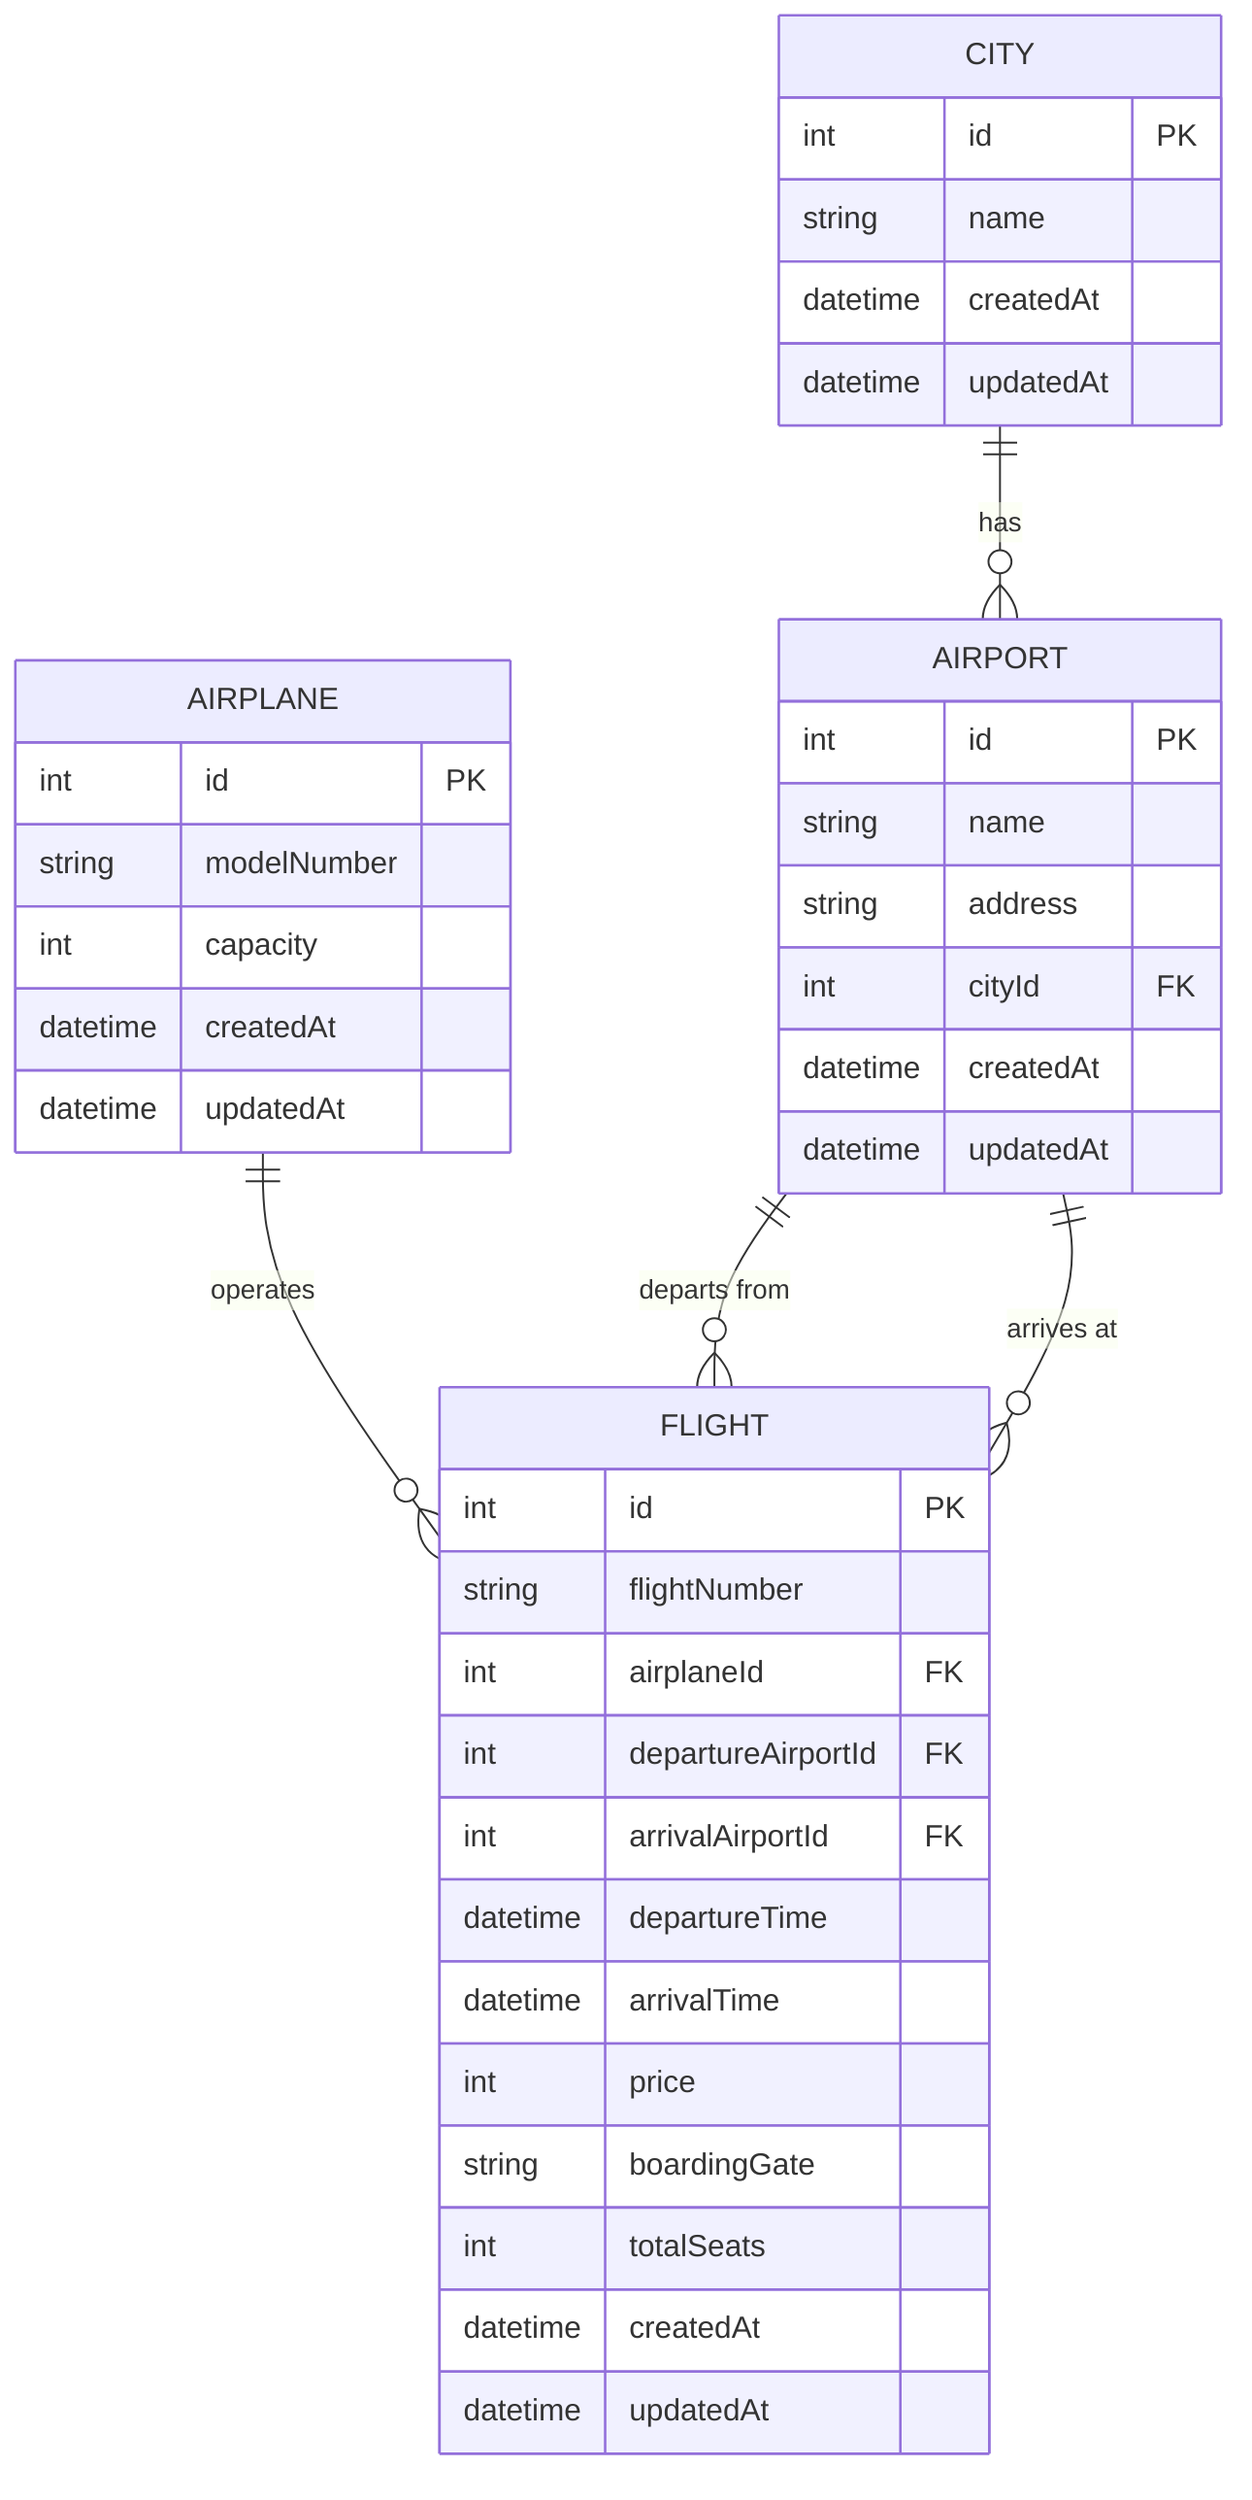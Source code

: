 erDiagram
    CITY {
        int id PK
        string name
        datetime createdAt
        datetime updatedAt
    }

    AIRPORT {
        int id PK
        string name
        string address
        int cityId FK
        datetime createdAt
        datetime updatedAt
    }

    AIRPLANE {
        int id PK
        string modelNumber
        int capacity
        datetime createdAt
        datetime updatedAt
    }

    FLIGHT {
        int id PK
        string flightNumber
        int airplaneId FK
        int departureAirportId FK
        int arrivalAirportId FK
        datetime departureTime
        datetime arrivalTime
        int price
        string boardingGate
        int totalSeats
        datetime createdAt
        datetime updatedAt
    }

    CITY ||--o{ AIRPORT : "has"
    AIRPLANE ||--o{ FLIGHT : "operates"
    AIRPORT ||--o{ FLIGHT : "departs from"
    AIRPORT ||--o{ FLIGHT : "arrives at"